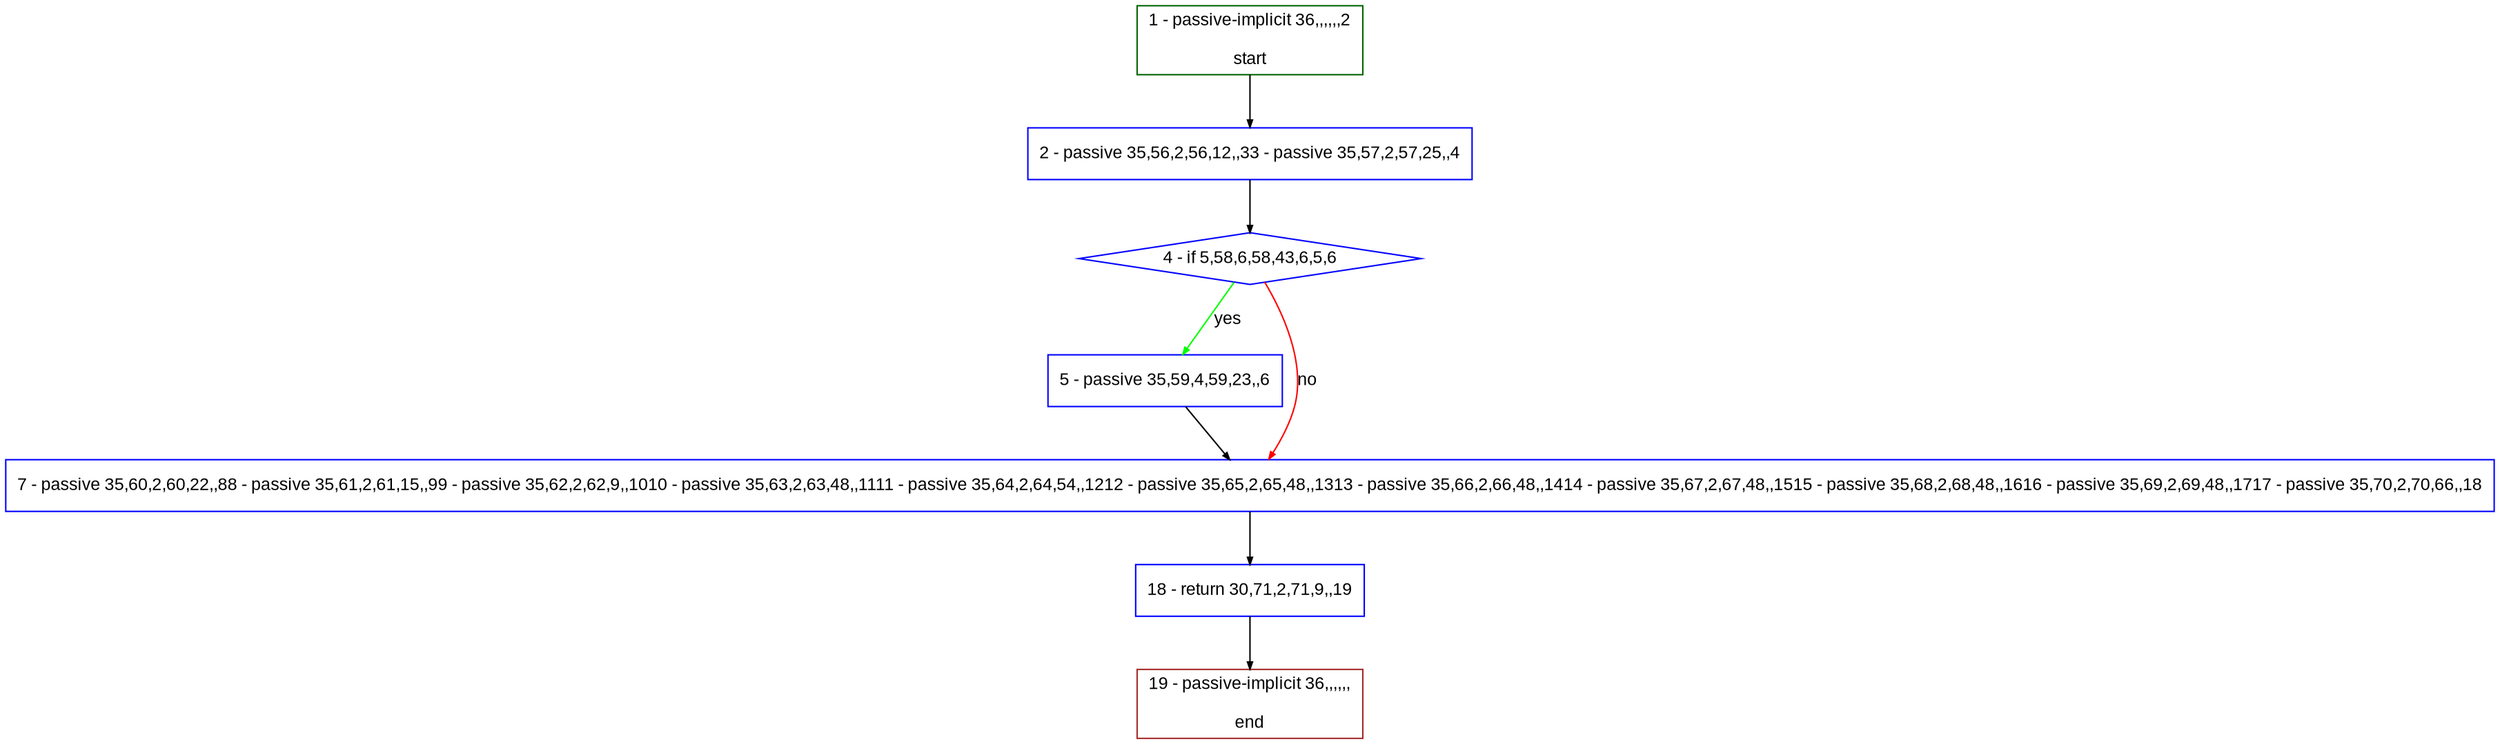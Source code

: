 digraph "" {
  graph [pack="true", label="", fontsize="12", packmode="clust", fontname="Arial", fillcolor="#FFFFCC", bgcolor="white", style="rounded,filled", compound="true"];
  node [node_initialized="no", label="", color="grey", fontsize="12", fillcolor="white", fontname="Arial", style="filled", shape="rectangle", compound="true", fixedsize="false"];
  edge [fontcolor="black", arrowhead="normal", arrowtail="none", arrowsize="0.5", ltail="", label="", color="black", fontsize="12", lhead="", fontname="Arial", dir="forward", compound="true"];
  __N1 [label="2 - passive 35,56,2,56,12,,33 - passive 35,57,2,57,25,,4", color="#0000ff", fillcolor="#ffffff", style="filled", shape="box"];
  __N2 [label="1 - passive-implicit 36,,,,,,2\n\nstart", color="#006400", fillcolor="#ffffff", style="filled", shape="box"];
  __N3 [label="4 - if 5,58,6,58,43,6,5,6", color="#0000ff", fillcolor="#ffffff", style="filled", shape="diamond"];
  __N4 [label="5 - passive 35,59,4,59,23,,6", color="#0000ff", fillcolor="#ffffff", style="filled", shape="box"];
  __N5 [label="7 - passive 35,60,2,60,22,,88 - passive 35,61,2,61,15,,99 - passive 35,62,2,62,9,,1010 - passive 35,63,2,63,48,,1111 - passive 35,64,2,64,54,,1212 - passive 35,65,2,65,48,,1313 - passive 35,66,2,66,48,,1414 - passive 35,67,2,67,48,,1515 - passive 35,68,2,68,48,,1616 - passive 35,69,2,69,48,,1717 - passive 35,70,2,70,66,,18", color="#0000ff", fillcolor="#ffffff", style="filled", shape="box"];
  __N6 [label="18 - return 30,71,2,71,9,,19", color="#0000ff", fillcolor="#ffffff", style="filled", shape="box"];
  __N7 [label="19 - passive-implicit 36,,,,,,\n\nend", color="#a52a2a", fillcolor="#ffffff", style="filled", shape="box"];
  __N2 -> __N1 [arrowhead="normal", arrowtail="none", color="#000000", label="", dir="forward"];
  __N1 -> __N3 [arrowhead="normal", arrowtail="none", color="#000000", label="", dir="forward"];
  __N3 -> __N4 [arrowhead="normal", arrowtail="none", color="#00ff00", label="yes", dir="forward"];
  __N3 -> __N5 [arrowhead="normal", arrowtail="none", color="#ff0000", label="no", dir="forward"];
  __N4 -> __N5 [arrowhead="normal", arrowtail="none", color="#000000", label="", dir="forward"];
  __N5 -> __N6 [arrowhead="normal", arrowtail="none", color="#000000", label="", dir="forward"];
  __N6 -> __N7 [arrowhead="normal", arrowtail="none", color="#000000", label="", dir="forward"];
}
